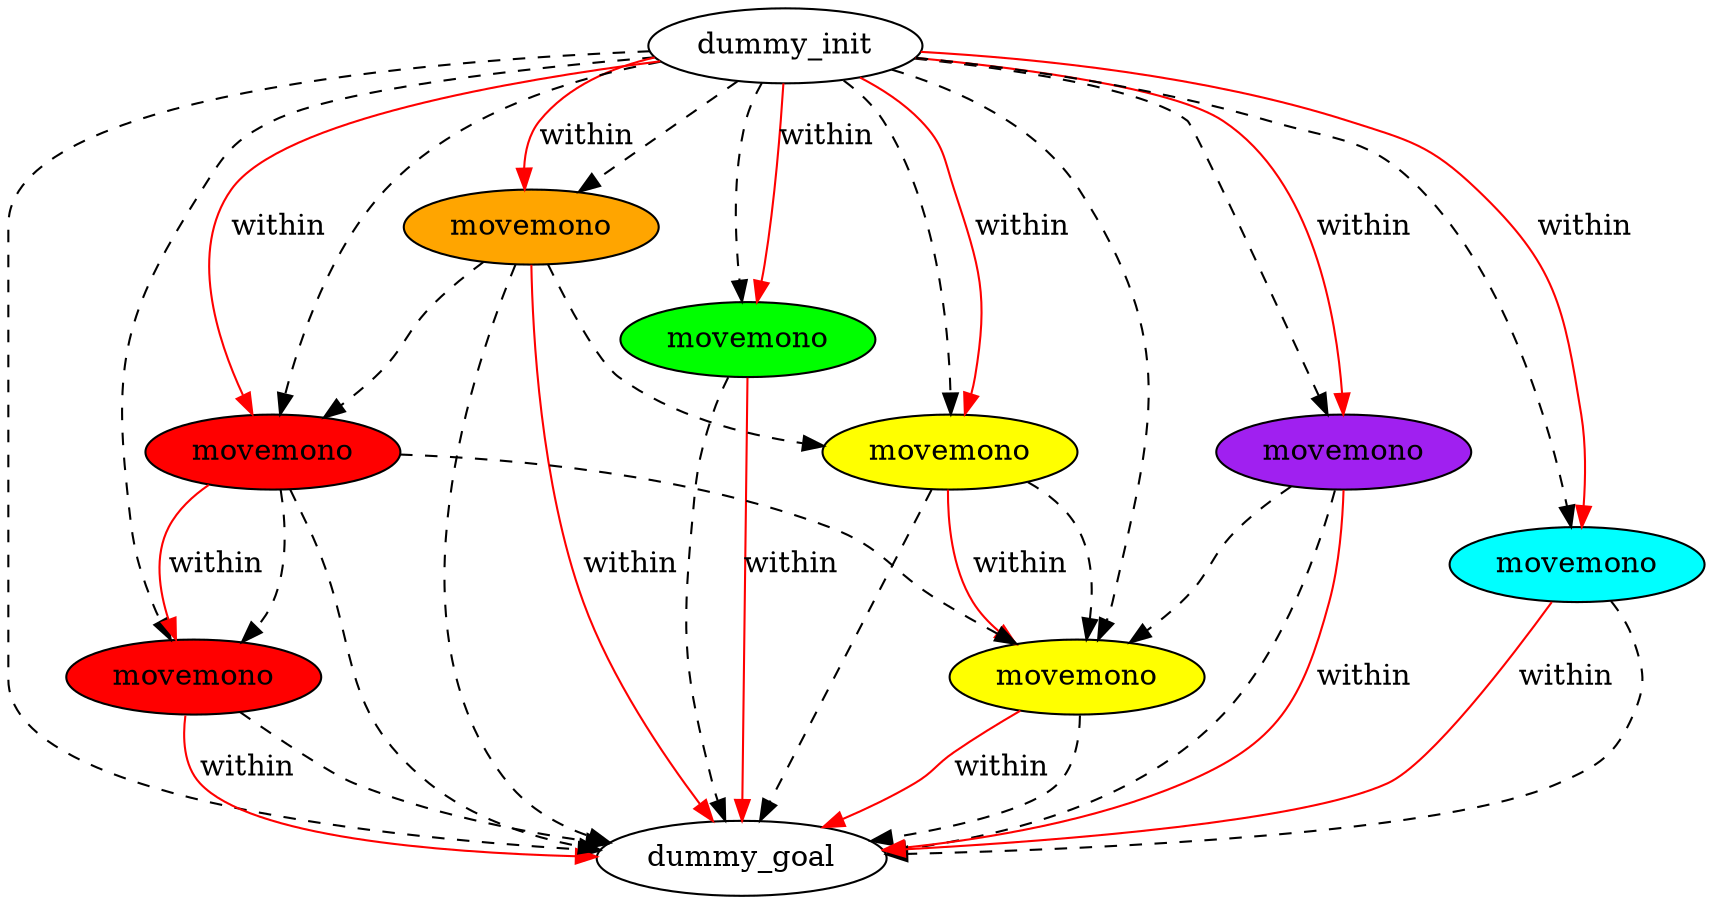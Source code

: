 digraph {
	"3bd36481-8188-3da9-988d-ebb65b816907" [label=dummy_init fillcolor=white style=filled]
	"9039a6ce-fbdc-b2c8-b7d4-3146370359d5" [label=dummy_goal fillcolor=white style=filled]
	"6d50f3e7-26db-60fe-2353-b00ab55bea55" [label=movemono fillcolor=red style=filled]
	"f6361bed-5c4e-75a3-63a6-6609f2595fad" [label=movemono fillcolor=green style=filled]
	"645be719-5396-c7ff-e4a2-a4438fc79671" [label=movemono fillcolor=orange style=filled]
	"807d705e-bdbe-f28e-bd56-841ef8378d0c" [label=movemono fillcolor=yellow style=filled]
	"544968c9-727d-ab20-98ac-cc08ec909933" [label=movemono fillcolor=yellow style=filled]
	"b0b5453d-fea2-0d85-2364-81fb62bf819e" [label=movemono fillcolor=purple style=filled]
	"d66aac3f-4edc-f550-cbb0-ed44a5d08e8a" [label=movemono fillcolor=cyan style=filled]
	"28211305-f224-23ef-4a7f-7de7cb27f84b" [label=movemono fillcolor=red style=filled]
	"645be719-5396-c7ff-e4a2-a4438fc79671" -> "544968c9-727d-ab20-98ac-cc08ec909933" [color=black style=dashed]
	"645be719-5396-c7ff-e4a2-a4438fc79671" -> "28211305-f224-23ef-4a7f-7de7cb27f84b" [color=black style=dashed]
	"3bd36481-8188-3da9-988d-ebb65b816907" -> "807d705e-bdbe-f28e-bd56-841ef8378d0c" [color=black style=dashed]
	"b0b5453d-fea2-0d85-2364-81fb62bf819e" -> "9039a6ce-fbdc-b2c8-b7d4-3146370359d5" [color=black style=dashed]
	"b0b5453d-fea2-0d85-2364-81fb62bf819e" -> "807d705e-bdbe-f28e-bd56-841ef8378d0c" [color=black style=dashed]
	"3bd36481-8188-3da9-988d-ebb65b816907" -> "9039a6ce-fbdc-b2c8-b7d4-3146370359d5" [color=black style=dashed]
	"6d50f3e7-26db-60fe-2353-b00ab55bea55" -> "9039a6ce-fbdc-b2c8-b7d4-3146370359d5" [color=black style=dashed]
	"3bd36481-8188-3da9-988d-ebb65b816907" -> "f6361bed-5c4e-75a3-63a6-6609f2595fad" [color=black style=dashed]
	"28211305-f224-23ef-4a7f-7de7cb27f84b" -> "807d705e-bdbe-f28e-bd56-841ef8378d0c" [color=black style=dashed]
	"544968c9-727d-ab20-98ac-cc08ec909933" -> "807d705e-bdbe-f28e-bd56-841ef8378d0c" [color=black style=dashed]
	"3bd36481-8188-3da9-988d-ebb65b816907" -> "645be719-5396-c7ff-e4a2-a4438fc79671" [color=black style=dashed]
	"28211305-f224-23ef-4a7f-7de7cb27f84b" -> "9039a6ce-fbdc-b2c8-b7d4-3146370359d5" [color=black style=dashed]
	"544968c9-727d-ab20-98ac-cc08ec909933" -> "9039a6ce-fbdc-b2c8-b7d4-3146370359d5" [color=black style=dashed]
	"d66aac3f-4edc-f550-cbb0-ed44a5d08e8a" -> "9039a6ce-fbdc-b2c8-b7d4-3146370359d5" [color=black style=dashed]
	"3bd36481-8188-3da9-988d-ebb65b816907" -> "6d50f3e7-26db-60fe-2353-b00ab55bea55" [color=black style=dashed]
	"3bd36481-8188-3da9-988d-ebb65b816907" -> "b0b5453d-fea2-0d85-2364-81fb62bf819e" [color=black style=dashed]
	"807d705e-bdbe-f28e-bd56-841ef8378d0c" -> "9039a6ce-fbdc-b2c8-b7d4-3146370359d5" [color=black style=dashed]
	"3bd36481-8188-3da9-988d-ebb65b816907" -> "d66aac3f-4edc-f550-cbb0-ed44a5d08e8a" [color=black style=dashed]
	"3bd36481-8188-3da9-988d-ebb65b816907" -> "28211305-f224-23ef-4a7f-7de7cb27f84b" [color=black style=dashed]
	"3bd36481-8188-3da9-988d-ebb65b816907" -> "544968c9-727d-ab20-98ac-cc08ec909933" [color=black style=dashed]
	"28211305-f224-23ef-4a7f-7de7cb27f84b" -> "6d50f3e7-26db-60fe-2353-b00ab55bea55" [color=black style=dashed]
	"645be719-5396-c7ff-e4a2-a4438fc79671" -> "9039a6ce-fbdc-b2c8-b7d4-3146370359d5" [color=black style=dashed]
	"f6361bed-5c4e-75a3-63a6-6609f2595fad" -> "9039a6ce-fbdc-b2c8-b7d4-3146370359d5" [color=black style=dashed]
	"3bd36481-8188-3da9-988d-ebb65b816907" -> "28211305-f224-23ef-4a7f-7de7cb27f84b" [label=within color=red]
	"3bd36481-8188-3da9-988d-ebb65b816907" -> "b0b5453d-fea2-0d85-2364-81fb62bf819e" [label=within color=red]
	"645be719-5396-c7ff-e4a2-a4438fc79671" -> "9039a6ce-fbdc-b2c8-b7d4-3146370359d5" [label=within color=red]
	"3bd36481-8188-3da9-988d-ebb65b816907" -> "d66aac3f-4edc-f550-cbb0-ed44a5d08e8a" [label=within color=red]
	"f6361bed-5c4e-75a3-63a6-6609f2595fad" -> "9039a6ce-fbdc-b2c8-b7d4-3146370359d5" [label=within color=red]
	"807d705e-bdbe-f28e-bd56-841ef8378d0c" -> "9039a6ce-fbdc-b2c8-b7d4-3146370359d5" [label=within color=red]
	"544968c9-727d-ab20-98ac-cc08ec909933" -> "807d705e-bdbe-f28e-bd56-841ef8378d0c" [label=within color=red]
	"3bd36481-8188-3da9-988d-ebb65b816907" -> "544968c9-727d-ab20-98ac-cc08ec909933" [label=within color=red]
	"d66aac3f-4edc-f550-cbb0-ed44a5d08e8a" -> "9039a6ce-fbdc-b2c8-b7d4-3146370359d5" [label=within color=red]
	"28211305-f224-23ef-4a7f-7de7cb27f84b" -> "6d50f3e7-26db-60fe-2353-b00ab55bea55" [label=within color=red]
	"3bd36481-8188-3da9-988d-ebb65b816907" -> "f6361bed-5c4e-75a3-63a6-6609f2595fad" [label=within color=red]
	"3bd36481-8188-3da9-988d-ebb65b816907" -> "645be719-5396-c7ff-e4a2-a4438fc79671" [label=within color=red]
	"b0b5453d-fea2-0d85-2364-81fb62bf819e" -> "9039a6ce-fbdc-b2c8-b7d4-3146370359d5" [label=within color=red]
	"6d50f3e7-26db-60fe-2353-b00ab55bea55" -> "9039a6ce-fbdc-b2c8-b7d4-3146370359d5" [label=within color=red]
}
